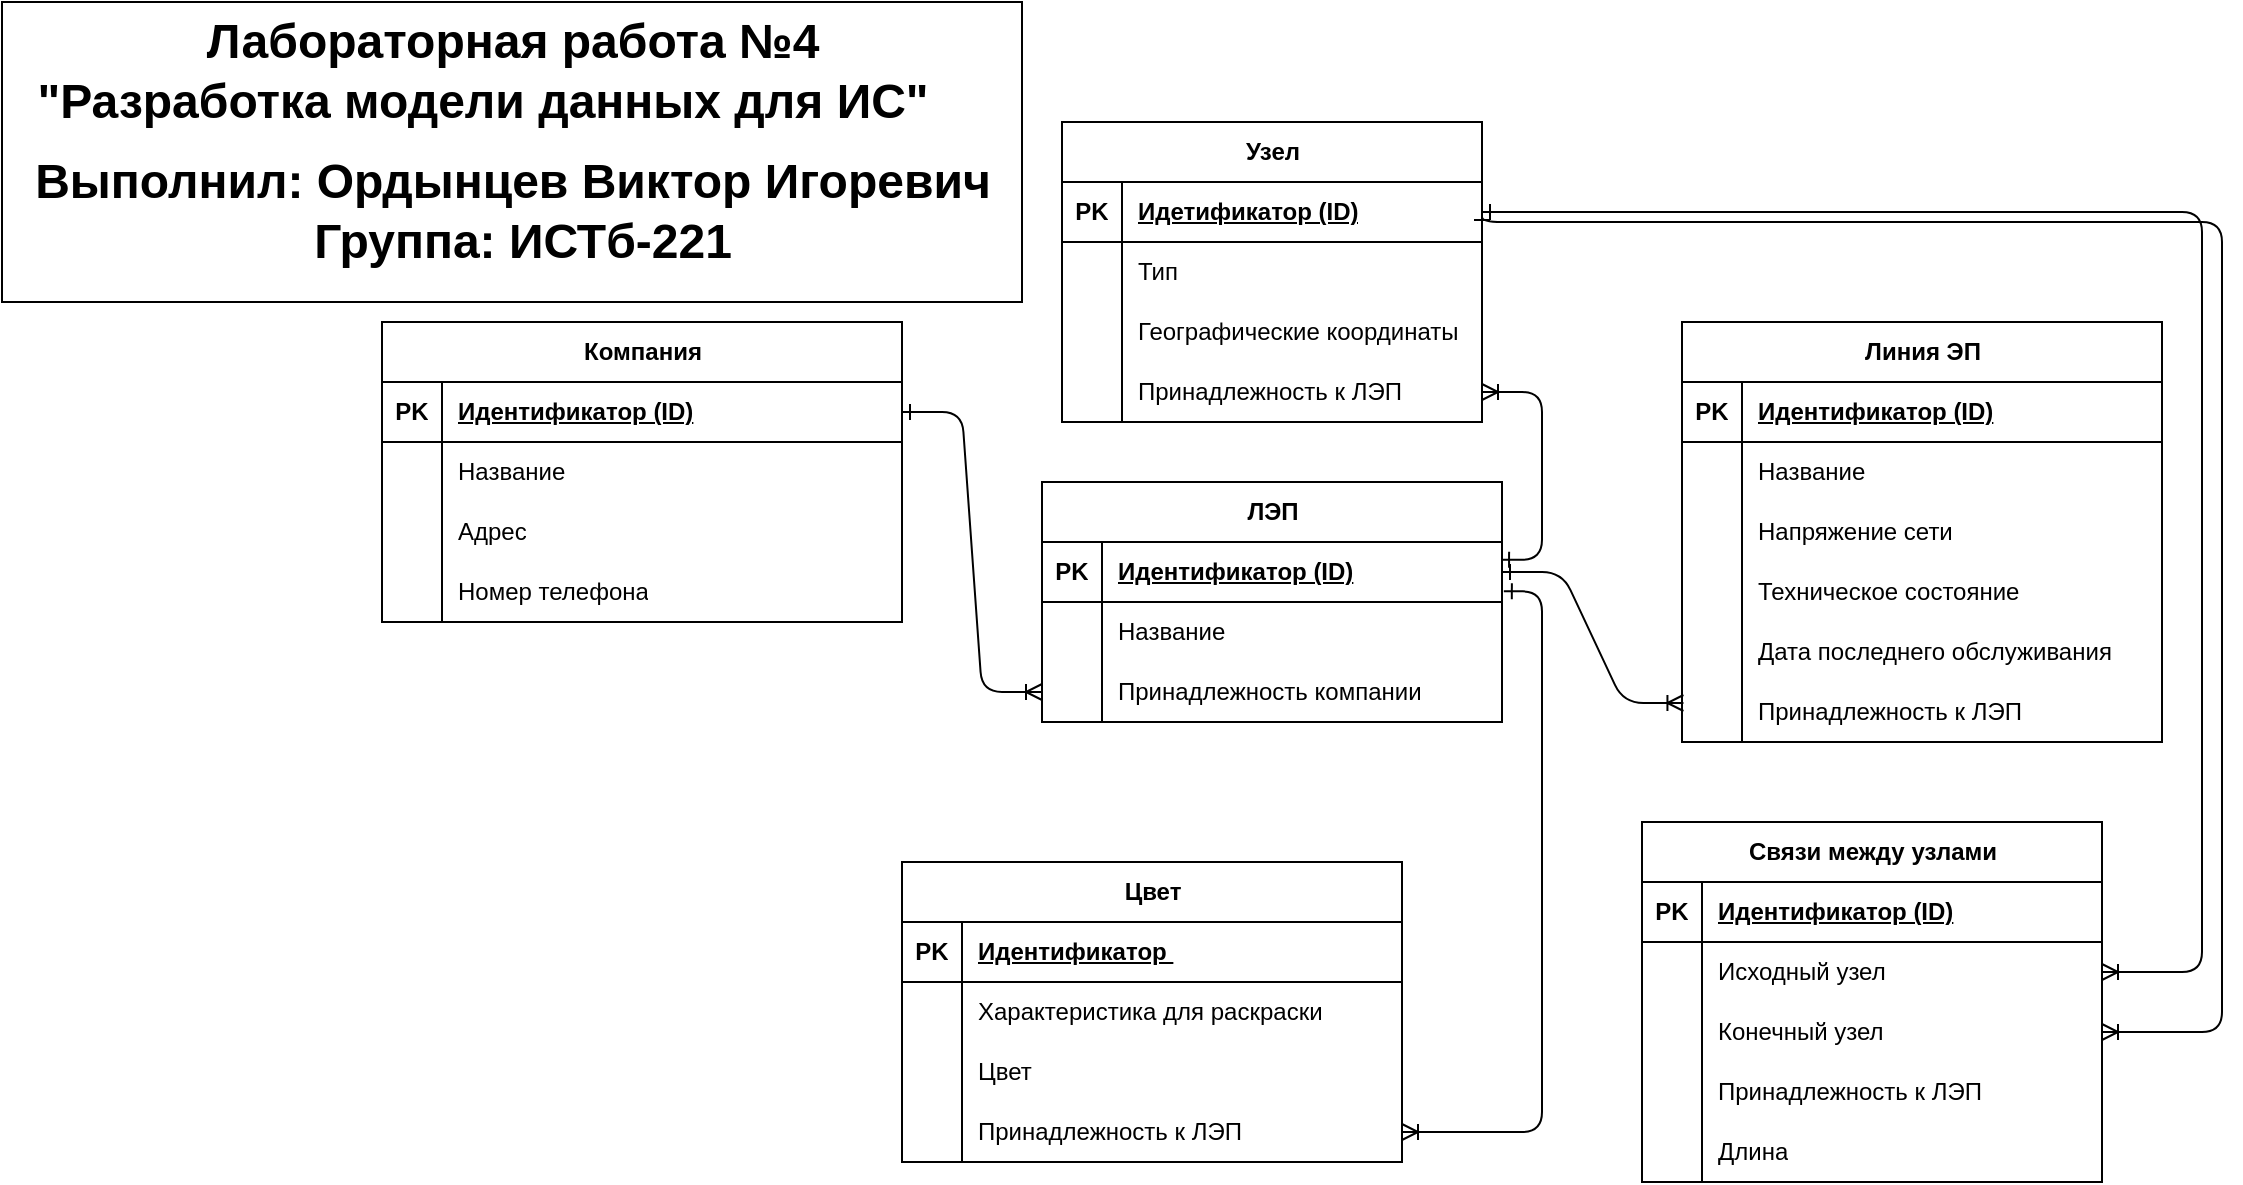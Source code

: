 <mxfile version="24.3.1" type="github">
  <diagram id="R2lEEEUBdFMjLlhIrx00" name="Page-1">
    <mxGraphModel dx="2330" dy="1692" grid="1" gridSize="10" guides="1" tooltips="1" connect="1" arrows="1" fold="1" page="1" pageScale="1" pageWidth="850" pageHeight="1100" math="0" shadow="0" extFonts="Permanent Marker^https://fonts.googleapis.com/css?family=Permanent+Marker">
      <root>
        <mxCell id="0" />
        <mxCell id="1" parent="0" />
        <mxCell id="C-vyLk0tnHw3VtMMgP7b-1" value="" style="edgeStyle=entityRelationEdgeStyle;endArrow=ERoneToMany;startArrow=ERone;endFill=0;startFill=0;exitX=1;exitY=0.5;exitDx=0;exitDy=0;rounded=1;curved=0;" parent="1" source="xa0ZPKpPiG_rP6jQ6y17-8" target="xa0ZPKpPiG_rP6jQ6y17-27" edge="1">
          <mxGeometry width="100" height="100" relative="1" as="geometry">
            <mxPoint x="380" y="85" as="sourcePoint" />
            <mxPoint x="450" y="210" as="targetPoint" />
          </mxGeometry>
        </mxCell>
        <mxCell id="xa0ZPKpPiG_rP6jQ6y17-7" value="Компания" style="shape=table;startSize=30;container=1;collapsible=1;childLayout=tableLayout;fixedRows=1;rowLines=0;fontStyle=1;align=center;resizeLast=1;html=1;" vertex="1" parent="1">
          <mxGeometry x="-70" y="-70" width="260" height="150" as="geometry" />
        </mxCell>
        <mxCell id="xa0ZPKpPiG_rP6jQ6y17-8" value="" style="shape=tableRow;horizontal=0;startSize=0;swimlaneHead=0;swimlaneBody=0;fillColor=none;collapsible=0;dropTarget=0;points=[[0,0.5],[1,0.5]];portConstraint=eastwest;top=0;left=0;right=0;bottom=1;" vertex="1" parent="xa0ZPKpPiG_rP6jQ6y17-7">
          <mxGeometry y="30" width="260" height="30" as="geometry" />
        </mxCell>
        <mxCell id="xa0ZPKpPiG_rP6jQ6y17-9" value="PK" style="shape=partialRectangle;connectable=0;fillColor=none;top=0;left=0;bottom=0;right=0;fontStyle=1;overflow=hidden;whiteSpace=wrap;html=1;" vertex="1" parent="xa0ZPKpPiG_rP6jQ6y17-8">
          <mxGeometry width="30" height="30" as="geometry">
            <mxRectangle width="30" height="30" as="alternateBounds" />
          </mxGeometry>
        </mxCell>
        <mxCell id="xa0ZPKpPiG_rP6jQ6y17-10" value="Идентификатор (ID)" style="shape=partialRectangle;connectable=0;fillColor=none;top=0;left=0;bottom=0;right=0;align=left;spacingLeft=6;fontStyle=5;overflow=hidden;whiteSpace=wrap;html=1;" vertex="1" parent="xa0ZPKpPiG_rP6jQ6y17-8">
          <mxGeometry x="30" width="230" height="30" as="geometry">
            <mxRectangle width="230" height="30" as="alternateBounds" />
          </mxGeometry>
        </mxCell>
        <mxCell id="xa0ZPKpPiG_rP6jQ6y17-11" value="" style="shape=tableRow;horizontal=0;startSize=0;swimlaneHead=0;swimlaneBody=0;fillColor=none;collapsible=0;dropTarget=0;points=[[0,0.5],[1,0.5]];portConstraint=eastwest;top=0;left=0;right=0;bottom=0;" vertex="1" parent="xa0ZPKpPiG_rP6jQ6y17-7">
          <mxGeometry y="60" width="260" height="30" as="geometry" />
        </mxCell>
        <mxCell id="xa0ZPKpPiG_rP6jQ6y17-12" value="" style="shape=partialRectangle;connectable=0;fillColor=none;top=0;left=0;bottom=0;right=0;editable=1;overflow=hidden;whiteSpace=wrap;html=1;" vertex="1" parent="xa0ZPKpPiG_rP6jQ6y17-11">
          <mxGeometry width="30" height="30" as="geometry">
            <mxRectangle width="30" height="30" as="alternateBounds" />
          </mxGeometry>
        </mxCell>
        <mxCell id="xa0ZPKpPiG_rP6jQ6y17-13" value="Название" style="shape=partialRectangle;connectable=0;fillColor=none;top=0;left=0;bottom=0;right=0;align=left;spacingLeft=6;overflow=hidden;whiteSpace=wrap;html=1;" vertex="1" parent="xa0ZPKpPiG_rP6jQ6y17-11">
          <mxGeometry x="30" width="230" height="30" as="geometry">
            <mxRectangle width="230" height="30" as="alternateBounds" />
          </mxGeometry>
        </mxCell>
        <mxCell id="xa0ZPKpPiG_rP6jQ6y17-14" value="" style="shape=tableRow;horizontal=0;startSize=0;swimlaneHead=0;swimlaneBody=0;fillColor=none;collapsible=0;dropTarget=0;points=[[0,0.5],[1,0.5]];portConstraint=eastwest;top=0;left=0;right=0;bottom=0;" vertex="1" parent="xa0ZPKpPiG_rP6jQ6y17-7">
          <mxGeometry y="90" width="260" height="30" as="geometry" />
        </mxCell>
        <mxCell id="xa0ZPKpPiG_rP6jQ6y17-15" value="" style="shape=partialRectangle;connectable=0;fillColor=none;top=0;left=0;bottom=0;right=0;editable=1;overflow=hidden;whiteSpace=wrap;html=1;" vertex="1" parent="xa0ZPKpPiG_rP6jQ6y17-14">
          <mxGeometry width="30" height="30" as="geometry">
            <mxRectangle width="30" height="30" as="alternateBounds" />
          </mxGeometry>
        </mxCell>
        <mxCell id="xa0ZPKpPiG_rP6jQ6y17-16" value="Адрес" style="shape=partialRectangle;connectable=0;fillColor=none;top=0;left=0;bottom=0;right=0;align=left;spacingLeft=6;overflow=hidden;whiteSpace=wrap;html=1;" vertex="1" parent="xa0ZPKpPiG_rP6jQ6y17-14">
          <mxGeometry x="30" width="230" height="30" as="geometry">
            <mxRectangle width="230" height="30" as="alternateBounds" />
          </mxGeometry>
        </mxCell>
        <mxCell id="xa0ZPKpPiG_rP6jQ6y17-17" value="" style="shape=tableRow;horizontal=0;startSize=0;swimlaneHead=0;swimlaneBody=0;fillColor=none;collapsible=0;dropTarget=0;points=[[0,0.5],[1,0.5]];portConstraint=eastwest;top=0;left=0;right=0;bottom=0;" vertex="1" parent="xa0ZPKpPiG_rP6jQ6y17-7">
          <mxGeometry y="120" width="260" height="30" as="geometry" />
        </mxCell>
        <mxCell id="xa0ZPKpPiG_rP6jQ6y17-18" value="" style="shape=partialRectangle;connectable=0;fillColor=none;top=0;left=0;bottom=0;right=0;editable=1;overflow=hidden;whiteSpace=wrap;html=1;" vertex="1" parent="xa0ZPKpPiG_rP6jQ6y17-17">
          <mxGeometry width="30" height="30" as="geometry">
            <mxRectangle width="30" height="30" as="alternateBounds" />
          </mxGeometry>
        </mxCell>
        <mxCell id="xa0ZPKpPiG_rP6jQ6y17-19" value="Номер телефона" style="shape=partialRectangle;connectable=0;fillColor=none;top=0;left=0;bottom=0;right=0;align=left;spacingLeft=6;overflow=hidden;whiteSpace=wrap;html=1;" vertex="1" parent="xa0ZPKpPiG_rP6jQ6y17-17">
          <mxGeometry x="30" width="230" height="30" as="geometry">
            <mxRectangle width="230" height="30" as="alternateBounds" />
          </mxGeometry>
        </mxCell>
        <mxCell id="xa0ZPKpPiG_rP6jQ6y17-20" value="ЛЭП" style="shape=table;startSize=30;container=1;collapsible=1;childLayout=tableLayout;fixedRows=1;rowLines=0;fontStyle=1;align=center;resizeLast=1;html=1;" vertex="1" parent="1">
          <mxGeometry x="260" y="10" width="230" height="120" as="geometry" />
        </mxCell>
        <mxCell id="xa0ZPKpPiG_rP6jQ6y17-21" value="" style="shape=tableRow;horizontal=0;startSize=0;swimlaneHead=0;swimlaneBody=0;fillColor=none;collapsible=0;dropTarget=0;points=[[0,0.5],[1,0.5]];portConstraint=eastwest;top=0;left=0;right=0;bottom=1;" vertex="1" parent="xa0ZPKpPiG_rP6jQ6y17-20">
          <mxGeometry y="30" width="230" height="30" as="geometry" />
        </mxCell>
        <mxCell id="xa0ZPKpPiG_rP6jQ6y17-22" value="PK" style="shape=partialRectangle;connectable=0;fillColor=none;top=0;left=0;bottom=0;right=0;fontStyle=1;overflow=hidden;whiteSpace=wrap;html=1;" vertex="1" parent="xa0ZPKpPiG_rP6jQ6y17-21">
          <mxGeometry width="30" height="30" as="geometry">
            <mxRectangle width="30" height="30" as="alternateBounds" />
          </mxGeometry>
        </mxCell>
        <mxCell id="xa0ZPKpPiG_rP6jQ6y17-23" value="Идентификатор (ID)" style="shape=partialRectangle;connectable=0;fillColor=none;top=0;left=0;bottom=0;right=0;align=left;spacingLeft=6;fontStyle=5;overflow=hidden;whiteSpace=wrap;html=1;" vertex="1" parent="xa0ZPKpPiG_rP6jQ6y17-21">
          <mxGeometry x="30" width="200" height="30" as="geometry">
            <mxRectangle width="200" height="30" as="alternateBounds" />
          </mxGeometry>
        </mxCell>
        <mxCell id="xa0ZPKpPiG_rP6jQ6y17-24" value="" style="shape=tableRow;horizontal=0;startSize=0;swimlaneHead=0;swimlaneBody=0;fillColor=none;collapsible=0;dropTarget=0;points=[[0,0.5],[1,0.5]];portConstraint=eastwest;top=0;left=0;right=0;bottom=0;" vertex="1" parent="xa0ZPKpPiG_rP6jQ6y17-20">
          <mxGeometry y="60" width="230" height="30" as="geometry" />
        </mxCell>
        <mxCell id="xa0ZPKpPiG_rP6jQ6y17-25" value="" style="shape=partialRectangle;connectable=0;fillColor=none;top=0;left=0;bottom=0;right=0;editable=1;overflow=hidden;whiteSpace=wrap;html=1;" vertex="1" parent="xa0ZPKpPiG_rP6jQ6y17-24">
          <mxGeometry width="30" height="30" as="geometry">
            <mxRectangle width="30" height="30" as="alternateBounds" />
          </mxGeometry>
        </mxCell>
        <mxCell id="xa0ZPKpPiG_rP6jQ6y17-26" value="Название" style="shape=partialRectangle;connectable=0;fillColor=none;top=0;left=0;bottom=0;right=0;align=left;spacingLeft=6;overflow=hidden;whiteSpace=wrap;html=1;" vertex="1" parent="xa0ZPKpPiG_rP6jQ6y17-24">
          <mxGeometry x="30" width="200" height="30" as="geometry">
            <mxRectangle width="200" height="30" as="alternateBounds" />
          </mxGeometry>
        </mxCell>
        <mxCell id="xa0ZPKpPiG_rP6jQ6y17-27" value="" style="shape=tableRow;horizontal=0;startSize=0;swimlaneHead=0;swimlaneBody=0;fillColor=none;collapsible=0;dropTarget=0;points=[[0,0.5],[1,0.5]];portConstraint=eastwest;top=0;left=0;right=0;bottom=0;" vertex="1" parent="xa0ZPKpPiG_rP6jQ6y17-20">
          <mxGeometry y="90" width="230" height="30" as="geometry" />
        </mxCell>
        <mxCell id="xa0ZPKpPiG_rP6jQ6y17-28" value="" style="shape=partialRectangle;connectable=0;fillColor=none;top=0;left=0;bottom=0;right=0;editable=1;overflow=hidden;whiteSpace=wrap;html=1;" vertex="1" parent="xa0ZPKpPiG_rP6jQ6y17-27">
          <mxGeometry width="30" height="30" as="geometry">
            <mxRectangle width="30" height="30" as="alternateBounds" />
          </mxGeometry>
        </mxCell>
        <mxCell id="xa0ZPKpPiG_rP6jQ6y17-29" value="Принадлежность компании" style="shape=partialRectangle;connectable=0;fillColor=none;top=0;left=0;bottom=0;right=0;align=left;spacingLeft=6;overflow=hidden;whiteSpace=wrap;html=1;" vertex="1" parent="xa0ZPKpPiG_rP6jQ6y17-27">
          <mxGeometry x="30" width="200" height="30" as="geometry">
            <mxRectangle width="200" height="30" as="alternateBounds" />
          </mxGeometry>
        </mxCell>
        <mxCell id="xa0ZPKpPiG_rP6jQ6y17-38" value="Линия ЭП" style="shape=table;startSize=30;container=1;collapsible=1;childLayout=tableLayout;fixedRows=1;rowLines=0;fontStyle=1;align=center;resizeLast=1;html=1;" vertex="1" parent="1">
          <mxGeometry x="580" y="-70" width="240" height="210" as="geometry" />
        </mxCell>
        <mxCell id="xa0ZPKpPiG_rP6jQ6y17-39" value="" style="shape=tableRow;horizontal=0;startSize=0;swimlaneHead=0;swimlaneBody=0;fillColor=none;collapsible=0;dropTarget=0;points=[[0,0.5],[1,0.5]];portConstraint=eastwest;top=0;left=0;right=0;bottom=1;" vertex="1" parent="xa0ZPKpPiG_rP6jQ6y17-38">
          <mxGeometry y="30" width="240" height="30" as="geometry" />
        </mxCell>
        <mxCell id="xa0ZPKpPiG_rP6jQ6y17-40" value="PK" style="shape=partialRectangle;connectable=0;fillColor=none;top=0;left=0;bottom=0;right=0;fontStyle=1;overflow=hidden;whiteSpace=wrap;html=1;" vertex="1" parent="xa0ZPKpPiG_rP6jQ6y17-39">
          <mxGeometry width="30" height="30" as="geometry">
            <mxRectangle width="30" height="30" as="alternateBounds" />
          </mxGeometry>
        </mxCell>
        <mxCell id="xa0ZPKpPiG_rP6jQ6y17-41" value="Идентификатор (ID)" style="shape=partialRectangle;connectable=0;fillColor=none;top=0;left=0;bottom=0;right=0;align=left;spacingLeft=6;fontStyle=5;overflow=hidden;whiteSpace=wrap;html=1;" vertex="1" parent="xa0ZPKpPiG_rP6jQ6y17-39">
          <mxGeometry x="30" width="210" height="30" as="geometry">
            <mxRectangle width="210" height="30" as="alternateBounds" />
          </mxGeometry>
        </mxCell>
        <mxCell id="xa0ZPKpPiG_rP6jQ6y17-42" value="" style="shape=tableRow;horizontal=0;startSize=0;swimlaneHead=0;swimlaneBody=0;fillColor=none;collapsible=0;dropTarget=0;points=[[0,0.5],[1,0.5]];portConstraint=eastwest;top=0;left=0;right=0;bottom=0;" vertex="1" parent="xa0ZPKpPiG_rP6jQ6y17-38">
          <mxGeometry y="60" width="240" height="30" as="geometry" />
        </mxCell>
        <mxCell id="xa0ZPKpPiG_rP6jQ6y17-43" value="" style="shape=partialRectangle;connectable=0;fillColor=none;top=0;left=0;bottom=0;right=0;editable=1;overflow=hidden;whiteSpace=wrap;html=1;" vertex="1" parent="xa0ZPKpPiG_rP6jQ6y17-42">
          <mxGeometry width="30" height="30" as="geometry">
            <mxRectangle width="30" height="30" as="alternateBounds" />
          </mxGeometry>
        </mxCell>
        <mxCell id="xa0ZPKpPiG_rP6jQ6y17-44" value="Название" style="shape=partialRectangle;connectable=0;fillColor=none;top=0;left=0;bottom=0;right=0;align=left;spacingLeft=6;overflow=hidden;whiteSpace=wrap;html=1;" vertex="1" parent="xa0ZPKpPiG_rP6jQ6y17-42">
          <mxGeometry x="30" width="210" height="30" as="geometry">
            <mxRectangle width="210" height="30" as="alternateBounds" />
          </mxGeometry>
        </mxCell>
        <mxCell id="xa0ZPKpPiG_rP6jQ6y17-45" value="" style="shape=tableRow;horizontal=0;startSize=0;swimlaneHead=0;swimlaneBody=0;fillColor=none;collapsible=0;dropTarget=0;points=[[0,0.5],[1,0.5]];portConstraint=eastwest;top=0;left=0;right=0;bottom=0;" vertex="1" parent="xa0ZPKpPiG_rP6jQ6y17-38">
          <mxGeometry y="90" width="240" height="30" as="geometry" />
        </mxCell>
        <mxCell id="xa0ZPKpPiG_rP6jQ6y17-46" value="" style="shape=partialRectangle;connectable=0;fillColor=none;top=0;left=0;bottom=0;right=0;editable=1;overflow=hidden;whiteSpace=wrap;html=1;" vertex="1" parent="xa0ZPKpPiG_rP6jQ6y17-45">
          <mxGeometry width="30" height="30" as="geometry">
            <mxRectangle width="30" height="30" as="alternateBounds" />
          </mxGeometry>
        </mxCell>
        <mxCell id="xa0ZPKpPiG_rP6jQ6y17-47" value="Напряжение сети" style="shape=partialRectangle;connectable=0;fillColor=none;top=0;left=0;bottom=0;right=0;align=left;spacingLeft=6;overflow=hidden;whiteSpace=wrap;html=1;" vertex="1" parent="xa0ZPKpPiG_rP6jQ6y17-45">
          <mxGeometry x="30" width="210" height="30" as="geometry">
            <mxRectangle width="210" height="30" as="alternateBounds" />
          </mxGeometry>
        </mxCell>
        <mxCell id="xa0ZPKpPiG_rP6jQ6y17-48" value="" style="shape=tableRow;horizontal=0;startSize=0;swimlaneHead=0;swimlaneBody=0;fillColor=none;collapsible=0;dropTarget=0;points=[[0,0.5],[1,0.5]];portConstraint=eastwest;top=0;left=0;right=0;bottom=0;" vertex="1" parent="xa0ZPKpPiG_rP6jQ6y17-38">
          <mxGeometry y="120" width="240" height="30" as="geometry" />
        </mxCell>
        <mxCell id="xa0ZPKpPiG_rP6jQ6y17-49" value="" style="shape=partialRectangle;connectable=0;fillColor=none;top=0;left=0;bottom=0;right=0;editable=1;overflow=hidden;whiteSpace=wrap;html=1;" vertex="1" parent="xa0ZPKpPiG_rP6jQ6y17-48">
          <mxGeometry width="30" height="30" as="geometry">
            <mxRectangle width="30" height="30" as="alternateBounds" />
          </mxGeometry>
        </mxCell>
        <mxCell id="xa0ZPKpPiG_rP6jQ6y17-50" value="Техническое состояние" style="shape=partialRectangle;connectable=0;fillColor=none;top=0;left=0;bottom=0;right=0;align=left;spacingLeft=6;overflow=hidden;whiteSpace=wrap;html=1;" vertex="1" parent="xa0ZPKpPiG_rP6jQ6y17-48">
          <mxGeometry x="30" width="210" height="30" as="geometry">
            <mxRectangle width="210" height="30" as="alternateBounds" />
          </mxGeometry>
        </mxCell>
        <mxCell id="xa0ZPKpPiG_rP6jQ6y17-65" value="" style="shape=tableRow;horizontal=0;startSize=0;swimlaneHead=0;swimlaneBody=0;fillColor=none;collapsible=0;dropTarget=0;points=[[0,0.5],[1,0.5]];portConstraint=eastwest;top=0;left=0;right=0;bottom=0;" vertex="1" parent="xa0ZPKpPiG_rP6jQ6y17-38">
          <mxGeometry y="150" width="240" height="30" as="geometry" />
        </mxCell>
        <mxCell id="xa0ZPKpPiG_rP6jQ6y17-66" value="" style="shape=partialRectangle;connectable=0;fillColor=none;top=0;left=0;bottom=0;right=0;editable=1;overflow=hidden;whiteSpace=wrap;html=1;" vertex="1" parent="xa0ZPKpPiG_rP6jQ6y17-65">
          <mxGeometry width="30" height="30" as="geometry">
            <mxRectangle width="30" height="30" as="alternateBounds" />
          </mxGeometry>
        </mxCell>
        <mxCell id="xa0ZPKpPiG_rP6jQ6y17-67" value="Дата последнего обслуживания" style="shape=partialRectangle;connectable=0;fillColor=none;top=0;left=0;bottom=0;right=0;align=left;spacingLeft=6;overflow=hidden;whiteSpace=wrap;html=1;" vertex="1" parent="xa0ZPKpPiG_rP6jQ6y17-65">
          <mxGeometry x="30" width="210" height="30" as="geometry">
            <mxRectangle width="210" height="30" as="alternateBounds" />
          </mxGeometry>
        </mxCell>
        <mxCell id="xa0ZPKpPiG_rP6jQ6y17-69" value="" style="shape=tableRow;horizontal=0;startSize=0;swimlaneHead=0;swimlaneBody=0;fillColor=none;collapsible=0;dropTarget=0;points=[[0,0.5],[1,0.5]];portConstraint=eastwest;top=0;left=0;right=0;bottom=0;" vertex="1" parent="xa0ZPKpPiG_rP6jQ6y17-38">
          <mxGeometry y="180" width="240" height="30" as="geometry" />
        </mxCell>
        <mxCell id="xa0ZPKpPiG_rP6jQ6y17-70" value="" style="shape=partialRectangle;connectable=0;fillColor=none;top=0;left=0;bottom=0;right=0;editable=1;overflow=hidden;whiteSpace=wrap;html=1;" vertex="1" parent="xa0ZPKpPiG_rP6jQ6y17-69">
          <mxGeometry width="30" height="30" as="geometry">
            <mxRectangle width="30" height="30" as="alternateBounds" />
          </mxGeometry>
        </mxCell>
        <mxCell id="xa0ZPKpPiG_rP6jQ6y17-71" value="Принадлежность к ЛЭП" style="shape=partialRectangle;connectable=0;fillColor=none;top=0;left=0;bottom=0;right=0;align=left;spacingLeft=6;overflow=hidden;whiteSpace=wrap;html=1;" vertex="1" parent="xa0ZPKpPiG_rP6jQ6y17-69">
          <mxGeometry x="30" width="210" height="30" as="geometry">
            <mxRectangle width="210" height="30" as="alternateBounds" />
          </mxGeometry>
        </mxCell>
        <mxCell id="xa0ZPKpPiG_rP6jQ6y17-74" value="" style="edgeStyle=entityRelationEdgeStyle;fontSize=12;html=1;endArrow=ERoneToMany;rounded=1;curved=0;startArrow=ERone;startFill=0;exitX=1;exitY=0.5;exitDx=0;exitDy=0;entryX=0.003;entryY=0.35;entryDx=0;entryDy=0;entryPerimeter=0;" edge="1" parent="1" source="xa0ZPKpPiG_rP6jQ6y17-21" target="xa0ZPKpPiG_rP6jQ6y17-69">
          <mxGeometry width="100" height="100" relative="1" as="geometry">
            <mxPoint x="489.08" y="60.0" as="sourcePoint" />
            <mxPoint x="580" y="120.7" as="targetPoint" />
            <Array as="points">
              <mxPoint x="500" y="55.7" />
              <mxPoint x="700" y="344.45" />
              <mxPoint x="780" y="134.45" />
            </Array>
          </mxGeometry>
        </mxCell>
        <mxCell id="xa0ZPKpPiG_rP6jQ6y17-76" value="Узел" style="shape=table;startSize=30;container=1;collapsible=1;childLayout=tableLayout;fixedRows=1;rowLines=0;fontStyle=1;align=center;resizeLast=1;html=1;" vertex="1" parent="1">
          <mxGeometry x="270" y="-170" width="210" height="150" as="geometry" />
        </mxCell>
        <mxCell id="xa0ZPKpPiG_rP6jQ6y17-77" value="" style="shape=tableRow;horizontal=0;startSize=0;swimlaneHead=0;swimlaneBody=0;fillColor=none;collapsible=0;dropTarget=0;points=[[0,0.5],[1,0.5]];portConstraint=eastwest;top=0;left=0;right=0;bottom=1;" vertex="1" parent="xa0ZPKpPiG_rP6jQ6y17-76">
          <mxGeometry y="30" width="210" height="30" as="geometry" />
        </mxCell>
        <mxCell id="xa0ZPKpPiG_rP6jQ6y17-78" value="PK" style="shape=partialRectangle;connectable=0;fillColor=none;top=0;left=0;bottom=0;right=0;fontStyle=1;overflow=hidden;whiteSpace=wrap;html=1;" vertex="1" parent="xa0ZPKpPiG_rP6jQ6y17-77">
          <mxGeometry width="30" height="30" as="geometry">
            <mxRectangle width="30" height="30" as="alternateBounds" />
          </mxGeometry>
        </mxCell>
        <mxCell id="xa0ZPKpPiG_rP6jQ6y17-79" value="Идетификатор (ID)" style="shape=partialRectangle;connectable=0;fillColor=none;top=0;left=0;bottom=0;right=0;align=left;spacingLeft=6;fontStyle=5;overflow=hidden;whiteSpace=wrap;html=1;" vertex="1" parent="xa0ZPKpPiG_rP6jQ6y17-77">
          <mxGeometry x="30" width="180" height="30" as="geometry">
            <mxRectangle width="180" height="30" as="alternateBounds" />
          </mxGeometry>
        </mxCell>
        <mxCell id="xa0ZPKpPiG_rP6jQ6y17-80" value="" style="shape=tableRow;horizontal=0;startSize=0;swimlaneHead=0;swimlaneBody=0;fillColor=none;collapsible=0;dropTarget=0;points=[[0,0.5],[1,0.5]];portConstraint=eastwest;top=0;left=0;right=0;bottom=0;" vertex="1" parent="xa0ZPKpPiG_rP6jQ6y17-76">
          <mxGeometry y="60" width="210" height="30" as="geometry" />
        </mxCell>
        <mxCell id="xa0ZPKpPiG_rP6jQ6y17-81" value="" style="shape=partialRectangle;connectable=0;fillColor=none;top=0;left=0;bottom=0;right=0;editable=1;overflow=hidden;whiteSpace=wrap;html=1;" vertex="1" parent="xa0ZPKpPiG_rP6jQ6y17-80">
          <mxGeometry width="30" height="30" as="geometry">
            <mxRectangle width="30" height="30" as="alternateBounds" />
          </mxGeometry>
        </mxCell>
        <mxCell id="xa0ZPKpPiG_rP6jQ6y17-82" value="Тип" style="shape=partialRectangle;connectable=0;fillColor=none;top=0;left=0;bottom=0;right=0;align=left;spacingLeft=6;overflow=hidden;whiteSpace=wrap;html=1;" vertex="1" parent="xa0ZPKpPiG_rP6jQ6y17-80">
          <mxGeometry x="30" width="180" height="30" as="geometry">
            <mxRectangle width="180" height="30" as="alternateBounds" />
          </mxGeometry>
        </mxCell>
        <mxCell id="xa0ZPKpPiG_rP6jQ6y17-83" value="" style="shape=tableRow;horizontal=0;startSize=0;swimlaneHead=0;swimlaneBody=0;fillColor=none;collapsible=0;dropTarget=0;points=[[0,0.5],[1,0.5]];portConstraint=eastwest;top=0;left=0;right=0;bottom=0;" vertex="1" parent="xa0ZPKpPiG_rP6jQ6y17-76">
          <mxGeometry y="90" width="210" height="30" as="geometry" />
        </mxCell>
        <mxCell id="xa0ZPKpPiG_rP6jQ6y17-84" value="" style="shape=partialRectangle;connectable=0;fillColor=none;top=0;left=0;bottom=0;right=0;editable=1;overflow=hidden;whiteSpace=wrap;html=1;" vertex="1" parent="xa0ZPKpPiG_rP6jQ6y17-83">
          <mxGeometry width="30" height="30" as="geometry">
            <mxRectangle width="30" height="30" as="alternateBounds" />
          </mxGeometry>
        </mxCell>
        <mxCell id="xa0ZPKpPiG_rP6jQ6y17-85" value="Географические координаты" style="shape=partialRectangle;connectable=0;fillColor=none;top=0;left=0;bottom=0;right=0;align=left;spacingLeft=6;overflow=hidden;whiteSpace=wrap;html=1;" vertex="1" parent="xa0ZPKpPiG_rP6jQ6y17-83">
          <mxGeometry x="30" width="180" height="30" as="geometry">
            <mxRectangle width="180" height="30" as="alternateBounds" />
          </mxGeometry>
        </mxCell>
        <mxCell id="xa0ZPKpPiG_rP6jQ6y17-86" value="" style="shape=tableRow;horizontal=0;startSize=0;swimlaneHead=0;swimlaneBody=0;fillColor=none;collapsible=0;dropTarget=0;points=[[0,0.5],[1,0.5]];portConstraint=eastwest;top=0;left=0;right=0;bottom=0;" vertex="1" parent="xa0ZPKpPiG_rP6jQ6y17-76">
          <mxGeometry y="120" width="210" height="30" as="geometry" />
        </mxCell>
        <mxCell id="xa0ZPKpPiG_rP6jQ6y17-87" value="" style="shape=partialRectangle;connectable=0;fillColor=none;top=0;left=0;bottom=0;right=0;editable=1;overflow=hidden;whiteSpace=wrap;html=1;" vertex="1" parent="xa0ZPKpPiG_rP6jQ6y17-86">
          <mxGeometry width="30" height="30" as="geometry">
            <mxRectangle width="30" height="30" as="alternateBounds" />
          </mxGeometry>
        </mxCell>
        <mxCell id="xa0ZPKpPiG_rP6jQ6y17-88" value="Принадлежность к ЛЭП" style="shape=partialRectangle;connectable=0;fillColor=none;top=0;left=0;bottom=0;right=0;align=left;spacingLeft=6;overflow=hidden;whiteSpace=wrap;html=1;" vertex="1" parent="xa0ZPKpPiG_rP6jQ6y17-86">
          <mxGeometry x="30" width="180" height="30" as="geometry">
            <mxRectangle width="180" height="30" as="alternateBounds" />
          </mxGeometry>
        </mxCell>
        <mxCell id="xa0ZPKpPiG_rP6jQ6y17-90" style="edgeStyle=orthogonalEdgeStyle;rounded=1;orthogonalLoop=1;jettySize=auto;html=1;entryX=1;entryY=0.5;entryDx=0;entryDy=0;curved=0;startArrow=ERone;startFill=0;endArrow=ERoneToMany;endFill=0;exitX=0.998;exitY=0.295;exitDx=0;exitDy=0;exitPerimeter=0;" edge="1" parent="1" source="xa0ZPKpPiG_rP6jQ6y17-21" target="xa0ZPKpPiG_rP6jQ6y17-86">
          <mxGeometry relative="1" as="geometry" />
        </mxCell>
        <mxCell id="xa0ZPKpPiG_rP6jQ6y17-91" value="Связи между узлами" style="shape=table;startSize=30;container=1;collapsible=1;childLayout=tableLayout;fixedRows=1;rowLines=0;fontStyle=1;align=center;resizeLast=1;html=1;" vertex="1" parent="1">
          <mxGeometry x="560" y="180" width="230" height="180" as="geometry" />
        </mxCell>
        <mxCell id="xa0ZPKpPiG_rP6jQ6y17-92" value="" style="shape=tableRow;horizontal=0;startSize=0;swimlaneHead=0;swimlaneBody=0;fillColor=none;collapsible=0;dropTarget=0;points=[[0,0.5],[1,0.5]];portConstraint=eastwest;top=0;left=0;right=0;bottom=1;" vertex="1" parent="xa0ZPKpPiG_rP6jQ6y17-91">
          <mxGeometry y="30" width="230" height="30" as="geometry" />
        </mxCell>
        <mxCell id="xa0ZPKpPiG_rP6jQ6y17-93" value="PK" style="shape=partialRectangle;connectable=0;fillColor=none;top=0;left=0;bottom=0;right=0;fontStyle=1;overflow=hidden;whiteSpace=wrap;html=1;" vertex="1" parent="xa0ZPKpPiG_rP6jQ6y17-92">
          <mxGeometry width="30" height="30" as="geometry">
            <mxRectangle width="30" height="30" as="alternateBounds" />
          </mxGeometry>
        </mxCell>
        <mxCell id="xa0ZPKpPiG_rP6jQ6y17-94" value="Идентификатор (ID)" style="shape=partialRectangle;connectable=0;fillColor=none;top=0;left=0;bottom=0;right=0;align=left;spacingLeft=6;fontStyle=5;overflow=hidden;whiteSpace=wrap;html=1;" vertex="1" parent="xa0ZPKpPiG_rP6jQ6y17-92">
          <mxGeometry x="30" width="200" height="30" as="geometry">
            <mxRectangle width="200" height="30" as="alternateBounds" />
          </mxGeometry>
        </mxCell>
        <mxCell id="xa0ZPKpPiG_rP6jQ6y17-95" value="" style="shape=tableRow;horizontal=0;startSize=0;swimlaneHead=0;swimlaneBody=0;fillColor=none;collapsible=0;dropTarget=0;points=[[0,0.5],[1,0.5]];portConstraint=eastwest;top=0;left=0;right=0;bottom=0;" vertex="1" parent="xa0ZPKpPiG_rP6jQ6y17-91">
          <mxGeometry y="60" width="230" height="30" as="geometry" />
        </mxCell>
        <mxCell id="xa0ZPKpPiG_rP6jQ6y17-96" value="" style="shape=partialRectangle;connectable=0;fillColor=none;top=0;left=0;bottom=0;right=0;editable=1;overflow=hidden;whiteSpace=wrap;html=1;" vertex="1" parent="xa0ZPKpPiG_rP6jQ6y17-95">
          <mxGeometry width="30" height="30" as="geometry">
            <mxRectangle width="30" height="30" as="alternateBounds" />
          </mxGeometry>
        </mxCell>
        <mxCell id="xa0ZPKpPiG_rP6jQ6y17-97" value="Исходный узел" style="shape=partialRectangle;connectable=0;fillColor=none;top=0;left=0;bottom=0;right=0;align=left;spacingLeft=6;overflow=hidden;whiteSpace=wrap;html=1;" vertex="1" parent="xa0ZPKpPiG_rP6jQ6y17-95">
          <mxGeometry x="30" width="200" height="30" as="geometry">
            <mxRectangle width="200" height="30" as="alternateBounds" />
          </mxGeometry>
        </mxCell>
        <mxCell id="xa0ZPKpPiG_rP6jQ6y17-98" value="" style="shape=tableRow;horizontal=0;startSize=0;swimlaneHead=0;swimlaneBody=0;fillColor=none;collapsible=0;dropTarget=0;points=[[0,0.5],[1,0.5]];portConstraint=eastwest;top=0;left=0;right=0;bottom=0;" vertex="1" parent="xa0ZPKpPiG_rP6jQ6y17-91">
          <mxGeometry y="90" width="230" height="30" as="geometry" />
        </mxCell>
        <mxCell id="xa0ZPKpPiG_rP6jQ6y17-99" value="" style="shape=partialRectangle;connectable=0;fillColor=none;top=0;left=0;bottom=0;right=0;editable=1;overflow=hidden;whiteSpace=wrap;html=1;" vertex="1" parent="xa0ZPKpPiG_rP6jQ6y17-98">
          <mxGeometry width="30" height="30" as="geometry">
            <mxRectangle width="30" height="30" as="alternateBounds" />
          </mxGeometry>
        </mxCell>
        <mxCell id="xa0ZPKpPiG_rP6jQ6y17-100" value="Конечный узел" style="shape=partialRectangle;connectable=0;fillColor=none;top=0;left=0;bottom=0;right=0;align=left;spacingLeft=6;overflow=hidden;whiteSpace=wrap;html=1;" vertex="1" parent="xa0ZPKpPiG_rP6jQ6y17-98">
          <mxGeometry x="30" width="200" height="30" as="geometry">
            <mxRectangle width="200" height="30" as="alternateBounds" />
          </mxGeometry>
        </mxCell>
        <mxCell id="xa0ZPKpPiG_rP6jQ6y17-101" value="" style="shape=tableRow;horizontal=0;startSize=0;swimlaneHead=0;swimlaneBody=0;fillColor=none;collapsible=0;dropTarget=0;points=[[0,0.5],[1,0.5]];portConstraint=eastwest;top=0;left=0;right=0;bottom=0;" vertex="1" parent="xa0ZPKpPiG_rP6jQ6y17-91">
          <mxGeometry y="120" width="230" height="30" as="geometry" />
        </mxCell>
        <mxCell id="xa0ZPKpPiG_rP6jQ6y17-102" value="" style="shape=partialRectangle;connectable=0;fillColor=none;top=0;left=0;bottom=0;right=0;editable=1;overflow=hidden;whiteSpace=wrap;html=1;" vertex="1" parent="xa0ZPKpPiG_rP6jQ6y17-101">
          <mxGeometry width="30" height="30" as="geometry">
            <mxRectangle width="30" height="30" as="alternateBounds" />
          </mxGeometry>
        </mxCell>
        <mxCell id="xa0ZPKpPiG_rP6jQ6y17-103" value="Принадлежность к ЛЭП" style="shape=partialRectangle;connectable=0;fillColor=none;top=0;left=0;bottom=0;right=0;align=left;spacingLeft=6;overflow=hidden;whiteSpace=wrap;html=1;" vertex="1" parent="xa0ZPKpPiG_rP6jQ6y17-101">
          <mxGeometry x="30" width="200" height="30" as="geometry">
            <mxRectangle width="200" height="30" as="alternateBounds" />
          </mxGeometry>
        </mxCell>
        <mxCell id="xa0ZPKpPiG_rP6jQ6y17-104" value="" style="shape=tableRow;horizontal=0;startSize=0;swimlaneHead=0;swimlaneBody=0;fillColor=none;collapsible=0;dropTarget=0;points=[[0,0.5],[1,0.5]];portConstraint=eastwest;top=0;left=0;right=0;bottom=0;" vertex="1" parent="xa0ZPKpPiG_rP6jQ6y17-91">
          <mxGeometry y="150" width="230" height="30" as="geometry" />
        </mxCell>
        <mxCell id="xa0ZPKpPiG_rP6jQ6y17-105" value="" style="shape=partialRectangle;connectable=0;fillColor=none;top=0;left=0;bottom=0;right=0;editable=1;overflow=hidden;whiteSpace=wrap;html=1;" vertex="1" parent="xa0ZPKpPiG_rP6jQ6y17-104">
          <mxGeometry width="30" height="30" as="geometry">
            <mxRectangle width="30" height="30" as="alternateBounds" />
          </mxGeometry>
        </mxCell>
        <mxCell id="xa0ZPKpPiG_rP6jQ6y17-106" value="Длина" style="shape=partialRectangle;connectable=0;fillColor=none;top=0;left=0;bottom=0;right=0;align=left;spacingLeft=6;overflow=hidden;whiteSpace=wrap;html=1;" vertex="1" parent="xa0ZPKpPiG_rP6jQ6y17-104">
          <mxGeometry x="30" width="200" height="30" as="geometry">
            <mxRectangle width="200" height="30" as="alternateBounds" />
          </mxGeometry>
        </mxCell>
        <mxCell id="xa0ZPKpPiG_rP6jQ6y17-112" style="edgeStyle=orthogonalEdgeStyle;rounded=1;orthogonalLoop=1;jettySize=auto;html=1;entryX=1;entryY=0.5;entryDx=0;entryDy=0;curved=0;endArrow=ERoneToMany;endFill=0;startArrow=ERone;startFill=0;" edge="1" parent="1" source="xa0ZPKpPiG_rP6jQ6y17-77" target="xa0ZPKpPiG_rP6jQ6y17-95">
          <mxGeometry relative="1" as="geometry">
            <mxPoint x="830" y="360" as="targetPoint" />
            <Array as="points">
              <mxPoint x="840" y="-125" />
              <mxPoint x="840" y="255" />
            </Array>
          </mxGeometry>
        </mxCell>
        <mxCell id="xa0ZPKpPiG_rP6jQ6y17-113" style="edgeStyle=orthogonalEdgeStyle;rounded=1;orthogonalLoop=1;jettySize=auto;html=1;entryX=1;entryY=0.5;entryDx=0;entryDy=0;exitX=1;exitY=0.5;exitDx=0;exitDy=0;curved=0;endArrow=ERoneToMany;endFill=0;startArrow=ERone;startFill=0;" edge="1" parent="1" source="xa0ZPKpPiG_rP6jQ6y17-77" target="xa0ZPKpPiG_rP6jQ6y17-98">
          <mxGeometry relative="1" as="geometry">
            <mxPoint x="480" y="259.97" as="targetPoint" />
            <mxPoint x="490" y="-120.03" as="sourcePoint" />
            <Array as="points">
              <mxPoint x="480" y="-120" />
              <mxPoint x="850" y="-120" />
              <mxPoint x="850" y="285" />
            </Array>
          </mxGeometry>
        </mxCell>
        <mxCell id="xa0ZPKpPiG_rP6jQ6y17-114" style="edgeStyle=orthogonalEdgeStyle;rounded=1;orthogonalLoop=1;jettySize=auto;html=1;exitX=1.004;exitY=0.822;exitDx=0;exitDy=0;exitPerimeter=0;startArrow=ERone;startFill=0;endArrow=ERoneToMany;endFill=0;entryX=1;entryY=0.5;entryDx=0;entryDy=0;curved=0;" edge="1" parent="1" source="xa0ZPKpPiG_rP6jQ6y17-21" target="xa0ZPKpPiG_rP6jQ6y17-125">
          <mxGeometry relative="1" as="geometry">
            <mxPoint x="520" y="280" as="targetPoint" />
          </mxGeometry>
        </mxCell>
        <mxCell id="xa0ZPKpPiG_rP6jQ6y17-115" value="Цвет" style="shape=table;startSize=30;container=1;collapsible=1;childLayout=tableLayout;fixedRows=1;rowLines=0;fontStyle=1;align=center;resizeLast=1;html=1;" vertex="1" parent="1">
          <mxGeometry x="190" y="200" width="250" height="150" as="geometry" />
        </mxCell>
        <mxCell id="xa0ZPKpPiG_rP6jQ6y17-116" value="" style="shape=tableRow;horizontal=0;startSize=0;swimlaneHead=0;swimlaneBody=0;fillColor=none;collapsible=0;dropTarget=0;points=[[0,0.5],[1,0.5]];portConstraint=eastwest;top=0;left=0;right=0;bottom=1;" vertex="1" parent="xa0ZPKpPiG_rP6jQ6y17-115">
          <mxGeometry y="30" width="250" height="30" as="geometry" />
        </mxCell>
        <mxCell id="xa0ZPKpPiG_rP6jQ6y17-117" value="PK" style="shape=partialRectangle;connectable=0;fillColor=none;top=0;left=0;bottom=0;right=0;fontStyle=1;overflow=hidden;whiteSpace=wrap;html=1;" vertex="1" parent="xa0ZPKpPiG_rP6jQ6y17-116">
          <mxGeometry width="30" height="30" as="geometry">
            <mxRectangle width="30" height="30" as="alternateBounds" />
          </mxGeometry>
        </mxCell>
        <mxCell id="xa0ZPKpPiG_rP6jQ6y17-118" value="Идентификатор&amp;nbsp;" style="shape=partialRectangle;connectable=0;fillColor=none;top=0;left=0;bottom=0;right=0;align=left;spacingLeft=6;fontStyle=5;overflow=hidden;whiteSpace=wrap;html=1;" vertex="1" parent="xa0ZPKpPiG_rP6jQ6y17-116">
          <mxGeometry x="30" width="220" height="30" as="geometry">
            <mxRectangle width="220" height="30" as="alternateBounds" />
          </mxGeometry>
        </mxCell>
        <mxCell id="xa0ZPKpPiG_rP6jQ6y17-119" value="" style="shape=tableRow;horizontal=0;startSize=0;swimlaneHead=0;swimlaneBody=0;fillColor=none;collapsible=0;dropTarget=0;points=[[0,0.5],[1,0.5]];portConstraint=eastwest;top=0;left=0;right=0;bottom=0;" vertex="1" parent="xa0ZPKpPiG_rP6jQ6y17-115">
          <mxGeometry y="60" width="250" height="30" as="geometry" />
        </mxCell>
        <mxCell id="xa0ZPKpPiG_rP6jQ6y17-120" value="" style="shape=partialRectangle;connectable=0;fillColor=none;top=0;left=0;bottom=0;right=0;editable=1;overflow=hidden;whiteSpace=wrap;html=1;" vertex="1" parent="xa0ZPKpPiG_rP6jQ6y17-119">
          <mxGeometry width="30" height="30" as="geometry">
            <mxRectangle width="30" height="30" as="alternateBounds" />
          </mxGeometry>
        </mxCell>
        <mxCell id="xa0ZPKpPiG_rP6jQ6y17-121" value="Характеристика для раскраски" style="shape=partialRectangle;connectable=0;fillColor=none;top=0;left=0;bottom=0;right=0;align=left;spacingLeft=6;overflow=hidden;whiteSpace=wrap;html=1;" vertex="1" parent="xa0ZPKpPiG_rP6jQ6y17-119">
          <mxGeometry x="30" width="220" height="30" as="geometry">
            <mxRectangle width="220" height="30" as="alternateBounds" />
          </mxGeometry>
        </mxCell>
        <mxCell id="xa0ZPKpPiG_rP6jQ6y17-122" value="" style="shape=tableRow;horizontal=0;startSize=0;swimlaneHead=0;swimlaneBody=0;fillColor=none;collapsible=0;dropTarget=0;points=[[0,0.5],[1,0.5]];portConstraint=eastwest;top=0;left=0;right=0;bottom=0;" vertex="1" parent="xa0ZPKpPiG_rP6jQ6y17-115">
          <mxGeometry y="90" width="250" height="30" as="geometry" />
        </mxCell>
        <mxCell id="xa0ZPKpPiG_rP6jQ6y17-123" value="" style="shape=partialRectangle;connectable=0;fillColor=none;top=0;left=0;bottom=0;right=0;editable=1;overflow=hidden;whiteSpace=wrap;html=1;" vertex="1" parent="xa0ZPKpPiG_rP6jQ6y17-122">
          <mxGeometry width="30" height="30" as="geometry">
            <mxRectangle width="30" height="30" as="alternateBounds" />
          </mxGeometry>
        </mxCell>
        <mxCell id="xa0ZPKpPiG_rP6jQ6y17-124" value="Цвет" style="shape=partialRectangle;connectable=0;fillColor=none;top=0;left=0;bottom=0;right=0;align=left;spacingLeft=6;overflow=hidden;whiteSpace=wrap;html=1;" vertex="1" parent="xa0ZPKpPiG_rP6jQ6y17-122">
          <mxGeometry x="30" width="220" height="30" as="geometry">
            <mxRectangle width="220" height="30" as="alternateBounds" />
          </mxGeometry>
        </mxCell>
        <mxCell id="xa0ZPKpPiG_rP6jQ6y17-125" value="" style="shape=tableRow;horizontal=0;startSize=0;swimlaneHead=0;swimlaneBody=0;fillColor=none;collapsible=0;dropTarget=0;points=[[0,0.5],[1,0.5]];portConstraint=eastwest;top=0;left=0;right=0;bottom=0;" vertex="1" parent="xa0ZPKpPiG_rP6jQ6y17-115">
          <mxGeometry y="120" width="250" height="30" as="geometry" />
        </mxCell>
        <mxCell id="xa0ZPKpPiG_rP6jQ6y17-126" value="" style="shape=partialRectangle;connectable=0;fillColor=none;top=0;left=0;bottom=0;right=0;editable=1;overflow=hidden;whiteSpace=wrap;html=1;" vertex="1" parent="xa0ZPKpPiG_rP6jQ6y17-125">
          <mxGeometry width="30" height="30" as="geometry">
            <mxRectangle width="30" height="30" as="alternateBounds" />
          </mxGeometry>
        </mxCell>
        <mxCell id="xa0ZPKpPiG_rP6jQ6y17-127" value="Принадлежность к ЛЭП" style="shape=partialRectangle;connectable=0;fillColor=none;top=0;left=0;bottom=0;right=0;align=left;spacingLeft=6;overflow=hidden;whiteSpace=wrap;html=1;" vertex="1" parent="xa0ZPKpPiG_rP6jQ6y17-125">
          <mxGeometry x="30" width="220" height="30" as="geometry">
            <mxRectangle width="220" height="30" as="alternateBounds" />
          </mxGeometry>
        </mxCell>
        <mxCell id="xa0ZPKpPiG_rP6jQ6y17-133" value="" style="group" vertex="1" connectable="0" parent="1">
          <mxGeometry x="-260" y="-230" width="510" height="150" as="geometry" />
        </mxCell>
        <mxCell id="xa0ZPKpPiG_rP6jQ6y17-132" value="" style="rounded=0;whiteSpace=wrap;html=1;" vertex="1" parent="xa0ZPKpPiG_rP6jQ6y17-133">
          <mxGeometry width="510" height="150" as="geometry" />
        </mxCell>
        <mxCell id="xa0ZPKpPiG_rP6jQ6y17-128" value="Лабораторная работа №4" style="text;strokeColor=none;fillColor=none;html=1;fontSize=24;fontStyle=1;verticalAlign=middle;align=center;" vertex="1" parent="xa0ZPKpPiG_rP6jQ6y17-133">
          <mxGeometry x="205" width="100" height="40" as="geometry" />
        </mxCell>
        <mxCell id="xa0ZPKpPiG_rP6jQ6y17-129" value="Выполнил: Ордынцев Виктор Игоревич" style="text;strokeColor=none;fillColor=none;html=1;fontSize=24;fontStyle=1;verticalAlign=middle;align=center;" vertex="1" parent="xa0ZPKpPiG_rP6jQ6y17-133">
          <mxGeometry x="205" y="70" width="100" height="40" as="geometry" />
        </mxCell>
        <mxCell id="xa0ZPKpPiG_rP6jQ6y17-130" value="Группа: ИСТб-221" style="text;strokeColor=none;fillColor=none;html=1;fontSize=24;fontStyle=1;verticalAlign=middle;align=center;" vertex="1" parent="xa0ZPKpPiG_rP6jQ6y17-133">
          <mxGeometry x="210" y="100" width="100" height="40" as="geometry" />
        </mxCell>
        <mxCell id="xa0ZPKpPiG_rP6jQ6y17-131" value="&quot;Разработка модели данных для ИС&quot;" style="text;strokeColor=none;fillColor=none;html=1;fontSize=24;fontStyle=1;verticalAlign=middle;align=center;" vertex="1" parent="xa0ZPKpPiG_rP6jQ6y17-133">
          <mxGeometry x="190" y="30" width="100" height="40" as="geometry" />
        </mxCell>
      </root>
    </mxGraphModel>
  </diagram>
</mxfile>
